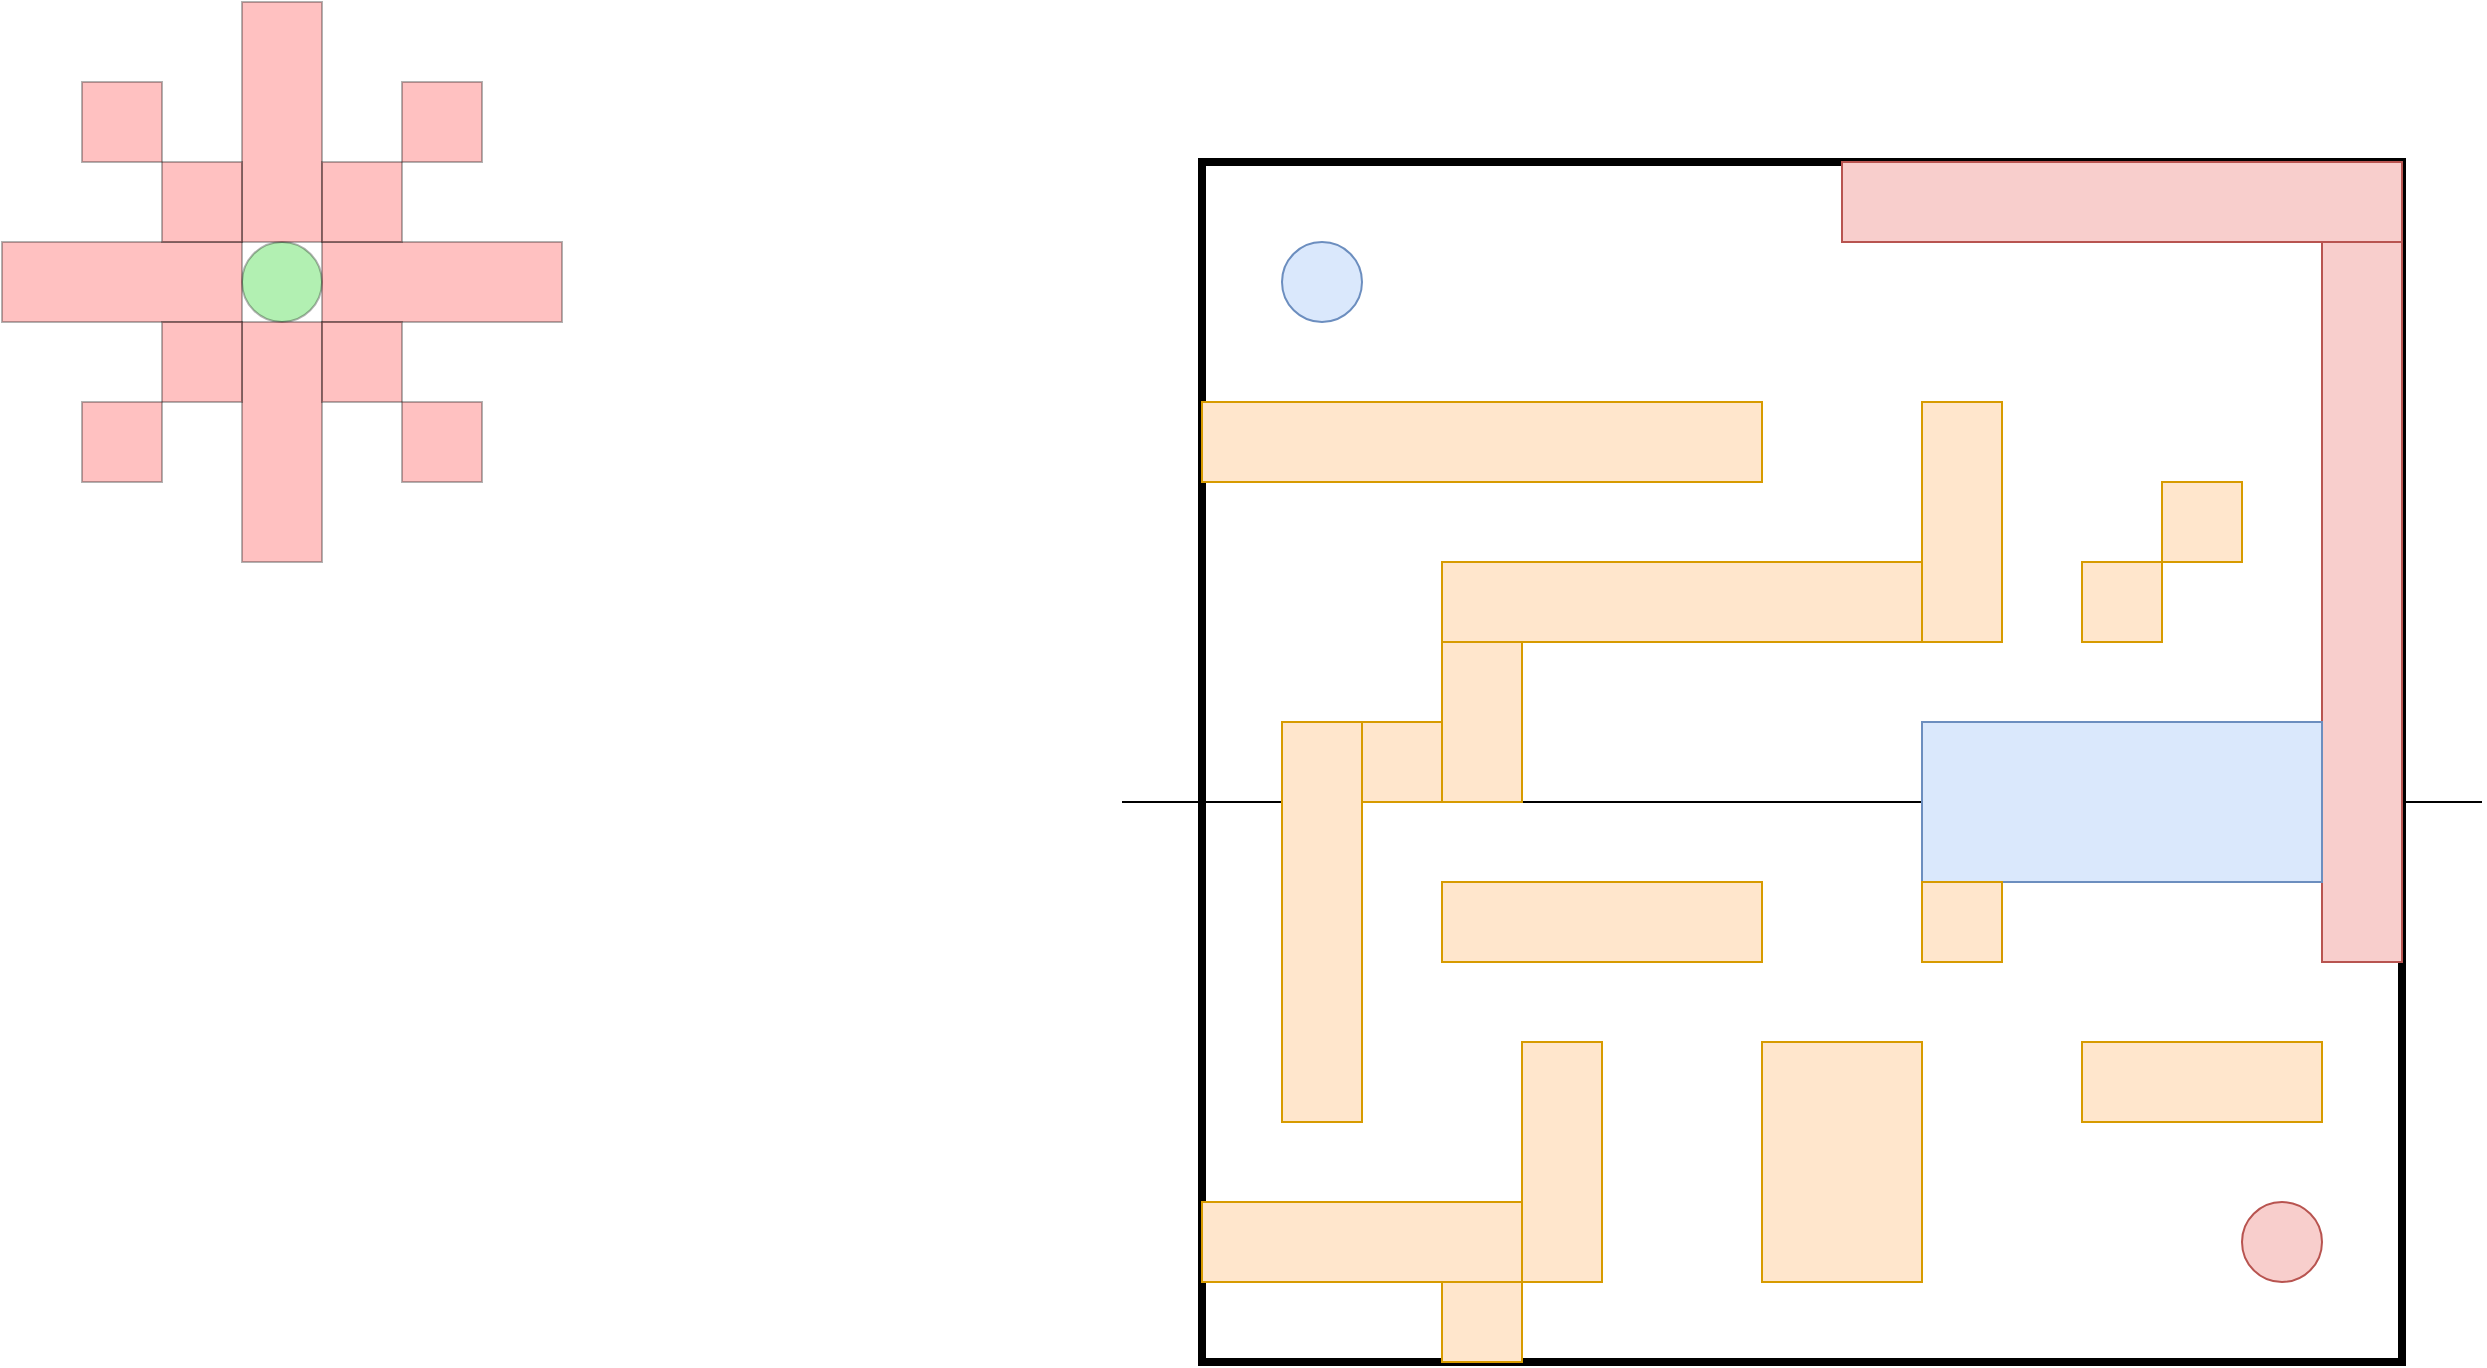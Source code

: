 <mxfile version="14.4.8" type="github">
  <diagram id="_yiUwRokFOnQKQJ4L_2b" name="Page-1">
    <mxGraphModel dx="2150" dy="1375" grid="1" gridSize="40" guides="1" tooltips="1" connect="1" arrows="1" fold="1" page="1" pageScale="1" pageWidth="1169" pageHeight="827" math="0" shadow="0">
      <root>
        <mxCell id="0" />
        <mxCell id="1" parent="0" />
        <mxCell id="QUq8jVQ-3CsHZDVAN7Um-1" value="" style="rounded=0;whiteSpace=wrap;html=1;fillColor=none;strokeWidth=4;" parent="1" vertex="1">
          <mxGeometry width="600" height="600" as="geometry" />
        </mxCell>
        <mxCell id="QUq8jVQ-3CsHZDVAN7Um-2" value="" style="rounded=0;whiteSpace=wrap;html=1;strokeWidth=1;fillColor=#ffe6cc;strokeColor=#d79b00;" parent="1" vertex="1">
          <mxGeometry y="120" width="280" height="40" as="geometry" />
        </mxCell>
        <mxCell id="QUq8jVQ-3CsHZDVAN7Um-3" value="" style="ellipse;whiteSpace=wrap;html=1;aspect=fixed;strokeWidth=1;fillColor=#dae8fc;strokeColor=#6c8ebf;" parent="1" vertex="1">
          <mxGeometry x="40" y="40" width="40" height="40" as="geometry" />
        </mxCell>
        <mxCell id="QUq8jVQ-3CsHZDVAN7Um-4" value="" style="ellipse;whiteSpace=wrap;html=1;aspect=fixed;strokeWidth=1;fillColor=#f8cecc;strokeColor=#b85450;" parent="1" vertex="1">
          <mxGeometry x="520" y="520" width="40" height="40" as="geometry" />
        </mxCell>
        <mxCell id="_W_RC7Hk2FGRDH1CuONX-1" value="" style="endArrow=none;html=1;" parent="1" edge="1">
          <mxGeometry width="50" height="50" relative="1" as="geometry">
            <mxPoint x="-40" y="320" as="sourcePoint" />
            <mxPoint x="640" y="320" as="targetPoint" />
          </mxGeometry>
        </mxCell>
        <mxCell id="_W_RC7Hk2FGRDH1CuONX-2" value="" style="rounded=0;whiteSpace=wrap;html=1;strokeWidth=1;fillColor=#ffe6cc;strokeColor=#d79b00;" parent="1" vertex="1">
          <mxGeometry x="120" y="200" width="240" height="40" as="geometry" />
        </mxCell>
        <mxCell id="_W_RC7Hk2FGRDH1CuONX-3" value="" style="rounded=0;whiteSpace=wrap;html=1;strokeWidth=1;fillColor=#ffe6cc;strokeColor=#d79b00;" parent="1" vertex="1">
          <mxGeometry x="120" y="240" width="40" height="80" as="geometry" />
        </mxCell>
        <mxCell id="_W_RC7Hk2FGRDH1CuONX-4" value="" style="rounded=0;whiteSpace=wrap;html=1;strokeWidth=1;fillColor=#ffe6cc;strokeColor=#d79b00;" parent="1" vertex="1">
          <mxGeometry x="360" y="120" width="40" height="120" as="geometry" />
        </mxCell>
        <mxCell id="_W_RC7Hk2FGRDH1CuONX-5" value="" style="rounded=0;whiteSpace=wrap;html=1;strokeWidth=1;fillColor=#ffe6cc;strokeColor=#d79b00;" parent="1" vertex="1">
          <mxGeometry x="40" y="280" width="40" height="200" as="geometry" />
        </mxCell>
        <mxCell id="_W_RC7Hk2FGRDH1CuONX-7" value="" style="rounded=0;whiteSpace=wrap;html=1;strokeWidth=1;fillColor=#ffe6cc;strokeColor=#d79b00;" parent="1" vertex="1">
          <mxGeometry x="80" y="280" width="40" height="40" as="geometry" />
        </mxCell>
        <mxCell id="_W_RC7Hk2FGRDH1CuONX-9" value="" style="rounded=0;whiteSpace=wrap;html=1;strokeWidth=1;fillColor=#f8cecc;strokeColor=#b85450;" parent="1" vertex="1">
          <mxGeometry x="560" y="40" width="40" height="360" as="geometry" />
        </mxCell>
        <mxCell id="_W_RC7Hk2FGRDH1CuONX-10" value="" style="rounded=0;whiteSpace=wrap;html=1;strokeWidth=1;fillColor=#f8cecc;strokeColor=#b85450;" parent="1" vertex="1">
          <mxGeometry x="320" width="280" height="40" as="geometry" />
        </mxCell>
        <mxCell id="_W_RC7Hk2FGRDH1CuONX-11" value="" style="rounded=0;whiteSpace=wrap;html=1;strokeWidth=1;fillColor=#dae8fc;strokeColor=#6c8ebf;" parent="1" vertex="1">
          <mxGeometry x="360" y="280" width="200" height="80" as="geometry" />
        </mxCell>
        <mxCell id="_W_RC7Hk2FGRDH1CuONX-16" value="" style="rounded=0;whiteSpace=wrap;html=1;strokeWidth=1;fillColor=#ffe6cc;strokeColor=#d79b00;" parent="1" vertex="1">
          <mxGeometry x="440" y="200" width="40" height="40" as="geometry" />
        </mxCell>
        <mxCell id="_W_RC7Hk2FGRDH1CuONX-17" value="" style="rounded=0;whiteSpace=wrap;html=1;strokeWidth=1;fillColor=#ffe6cc;strokeColor=#d79b00;" parent="1" vertex="1">
          <mxGeometry x="480" y="160" width="40" height="40" as="geometry" />
        </mxCell>
        <mxCell id="_W_RC7Hk2FGRDH1CuONX-18" value="" style="rounded=0;whiteSpace=wrap;html=1;strokeWidth=1;fillColor=#ffe6cc;strokeColor=#d79b00;" parent="1" vertex="1">
          <mxGeometry x="440" y="440" width="120" height="40" as="geometry" />
        </mxCell>
        <mxCell id="_W_RC7Hk2FGRDH1CuONX-19" value="" style="rounded=0;whiteSpace=wrap;html=1;strokeWidth=1;fillColor=#ffe6cc;strokeColor=#d79b00;" parent="1" vertex="1">
          <mxGeometry y="520" width="160" height="40" as="geometry" />
        </mxCell>
        <mxCell id="_W_RC7Hk2FGRDH1CuONX-20" value="" style="rounded=0;whiteSpace=wrap;html=1;strokeWidth=1;fillColor=#ffe6cc;strokeColor=#d79b00;" parent="1" vertex="1">
          <mxGeometry x="120" y="560" width="40" height="40" as="geometry" />
        </mxCell>
        <mxCell id="_W_RC7Hk2FGRDH1CuONX-21" value="" style="rounded=0;whiteSpace=wrap;html=1;strokeWidth=1;fillColor=#ffe6cc;strokeColor=#d79b00;" parent="1" vertex="1">
          <mxGeometry x="160" y="440" width="40" height="120" as="geometry" />
        </mxCell>
        <mxCell id="_W_RC7Hk2FGRDH1CuONX-22" value="" style="rounded=0;whiteSpace=wrap;html=1;strokeWidth=1;fillColor=#ffe6cc;strokeColor=#d79b00;" parent="1" vertex="1">
          <mxGeometry x="120" y="360" width="160" height="40" as="geometry" />
        </mxCell>
        <mxCell id="_W_RC7Hk2FGRDH1CuONX-23" value="" style="rounded=0;whiteSpace=wrap;html=1;strokeWidth=1;fillColor=#ffe6cc;strokeColor=#d79b00;" parent="1" vertex="1">
          <mxGeometry x="280" y="440" width="80" height="120" as="geometry" />
        </mxCell>
        <mxCell id="_W_RC7Hk2FGRDH1CuONX-25" value="" style="rounded=0;whiteSpace=wrap;html=1;strokeWidth=1;fillColor=#ffe6cc;strokeColor=#d79b00;" parent="1" vertex="1">
          <mxGeometry x="360" y="360" width="40" height="40" as="geometry" />
        </mxCell>
        <mxCell id="QKz0i4Ya-4XRhN0GM1Uq-76" value="" style="group" vertex="1" connectable="0" parent="1">
          <mxGeometry x="-600" y="-80" width="280" height="280" as="geometry" />
        </mxCell>
        <mxCell id="QKz0i4Ya-4XRhN0GM1Uq-62" value="" style="ellipse;whiteSpace=wrap;html=1;aspect=fixed;opacity=30;fillColor=#00CC00;" vertex="1" parent="QKz0i4Ya-4XRhN0GM1Uq-76">
          <mxGeometry x="120" y="120" width="40" height="40" as="geometry" />
        </mxCell>
        <mxCell id="QKz0i4Ya-4XRhN0GM1Uq-63" value="" style="rounded=0;whiteSpace=wrap;html=1;fillColor=#FF3333;gradientColor=none;opacity=30;" vertex="1" parent="QKz0i4Ya-4XRhN0GM1Uq-76">
          <mxGeometry x="160" y="120" width="120" height="40" as="geometry" />
        </mxCell>
        <mxCell id="QKz0i4Ya-4XRhN0GM1Uq-64" value="" style="rounded=0;whiteSpace=wrap;html=1;fillColor=#FF3333;gradientColor=none;opacity=30;" vertex="1" parent="QKz0i4Ya-4XRhN0GM1Uq-76">
          <mxGeometry y="120" width="120" height="40" as="geometry" />
        </mxCell>
        <mxCell id="QKz0i4Ya-4XRhN0GM1Uq-65" value="" style="rounded=0;whiteSpace=wrap;html=1;fillColor=#FF3333;gradientColor=none;opacity=30;direction=south;" vertex="1" parent="QKz0i4Ya-4XRhN0GM1Uq-76">
          <mxGeometry x="120" y="160" width="40" height="120" as="geometry" />
        </mxCell>
        <mxCell id="QKz0i4Ya-4XRhN0GM1Uq-66" value="" style="rounded=0;whiteSpace=wrap;html=1;fillColor=#FF3333;gradientColor=none;opacity=30;direction=south;" vertex="1" parent="QKz0i4Ya-4XRhN0GM1Uq-76">
          <mxGeometry x="120" width="40" height="120" as="geometry" />
        </mxCell>
        <mxCell id="QKz0i4Ya-4XRhN0GM1Uq-67" value="" style="rounded=0;whiteSpace=wrap;html=1;fillColor=#FF3333;gradientColor=none;opacity=30;" vertex="1" parent="QKz0i4Ya-4XRhN0GM1Uq-76">
          <mxGeometry x="160" y="160" width="40" height="40" as="geometry" />
        </mxCell>
        <mxCell id="QKz0i4Ya-4XRhN0GM1Uq-68" value="" style="rounded=0;whiteSpace=wrap;html=1;fillColor=#FF3333;gradientColor=none;opacity=30;" vertex="1" parent="QKz0i4Ya-4XRhN0GM1Uq-76">
          <mxGeometry x="160" y="80" width="40" height="40" as="geometry" />
        </mxCell>
        <mxCell id="QKz0i4Ya-4XRhN0GM1Uq-69" value="" style="rounded=0;whiteSpace=wrap;html=1;fillColor=#FF3333;gradientColor=none;opacity=30;" vertex="1" parent="QKz0i4Ya-4XRhN0GM1Uq-76">
          <mxGeometry x="200" y="40" width="40" height="40" as="geometry" />
        </mxCell>
        <mxCell id="QKz0i4Ya-4XRhN0GM1Uq-70" value="" style="rounded=0;whiteSpace=wrap;html=1;fillColor=#FF3333;gradientColor=none;opacity=30;" vertex="1" parent="QKz0i4Ya-4XRhN0GM1Uq-76">
          <mxGeometry x="200" y="200" width="40" height="40" as="geometry" />
        </mxCell>
        <mxCell id="QKz0i4Ya-4XRhN0GM1Uq-72" value="" style="rounded=0;whiteSpace=wrap;html=1;fillColor=#FF3333;gradientColor=none;opacity=30;" vertex="1" parent="QKz0i4Ya-4XRhN0GM1Uq-76">
          <mxGeometry x="80" y="160" width="40" height="40" as="geometry" />
        </mxCell>
        <mxCell id="QKz0i4Ya-4XRhN0GM1Uq-73" value="" style="rounded=0;whiteSpace=wrap;html=1;fillColor=#FF3333;gradientColor=none;opacity=30;" vertex="1" parent="QKz0i4Ya-4XRhN0GM1Uq-76">
          <mxGeometry x="40" y="200" width="40" height="40" as="geometry" />
        </mxCell>
        <mxCell id="QKz0i4Ya-4XRhN0GM1Uq-74" value="" style="rounded=0;whiteSpace=wrap;html=1;fillColor=#FF3333;gradientColor=none;opacity=30;" vertex="1" parent="QKz0i4Ya-4XRhN0GM1Uq-76">
          <mxGeometry x="80" y="80" width="40" height="40" as="geometry" />
        </mxCell>
        <mxCell id="QKz0i4Ya-4XRhN0GM1Uq-75" value="" style="rounded=0;whiteSpace=wrap;html=1;fillColor=#FF3333;gradientColor=none;opacity=30;" vertex="1" parent="QKz0i4Ya-4XRhN0GM1Uq-76">
          <mxGeometry x="40" y="40" width="40" height="40" as="geometry" />
        </mxCell>
      </root>
    </mxGraphModel>
  </diagram>
</mxfile>

